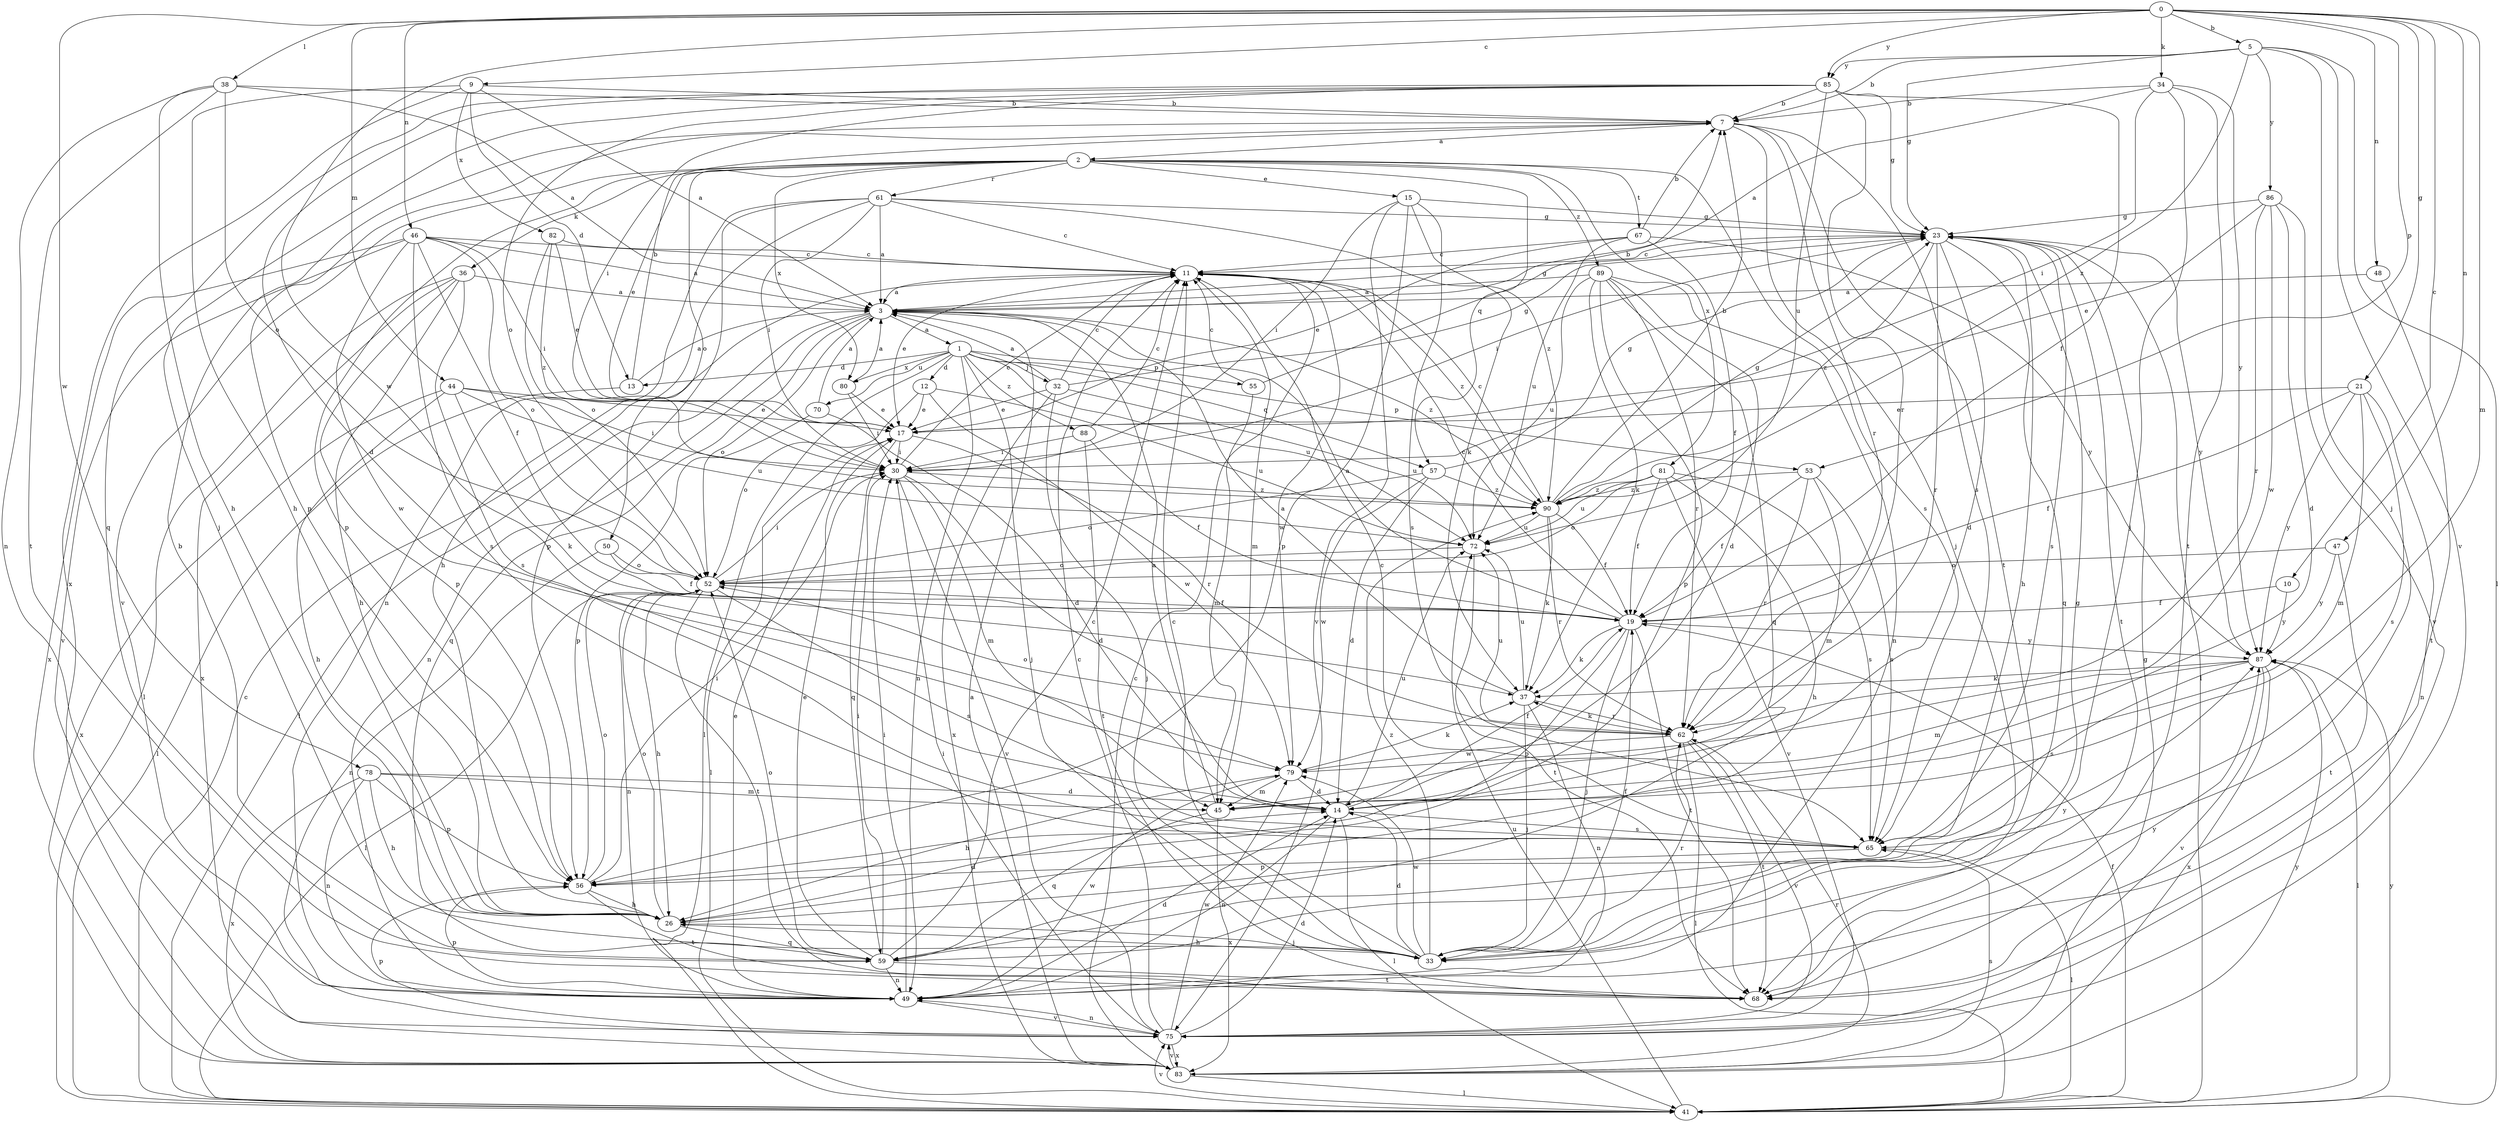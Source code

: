 strict digraph  {
0;
1;
2;
3;
5;
7;
9;
10;
11;
12;
13;
14;
15;
17;
19;
21;
23;
26;
30;
32;
33;
34;
36;
37;
38;
41;
44;
45;
46;
47;
48;
49;
50;
52;
53;
55;
56;
57;
59;
61;
62;
65;
67;
68;
70;
72;
75;
78;
79;
80;
81;
82;
83;
85;
86;
87;
88;
89;
90;
0 -> 5  [label=b];
0 -> 9  [label=c];
0 -> 10  [label=c];
0 -> 21  [label=g];
0 -> 34  [label=k];
0 -> 38  [label=l];
0 -> 44  [label=m];
0 -> 45  [label=m];
0 -> 46  [label=n];
0 -> 47  [label=n];
0 -> 48  [label=n];
0 -> 53  [label=p];
0 -> 78  [label=w];
0 -> 79  [label=w];
0 -> 85  [label=y];
1 -> 12  [label=d];
1 -> 13  [label=d];
1 -> 32  [label=j];
1 -> 33  [label=j];
1 -> 41  [label=l];
1 -> 49  [label=n];
1 -> 53  [label=p];
1 -> 55  [label=p];
1 -> 57  [label=q];
1 -> 70  [label=u];
1 -> 72  [label=u];
1 -> 80  [label=x];
1 -> 88  [label=z];
2 -> 15  [label=e];
2 -> 17  [label=e];
2 -> 36  [label=k];
2 -> 50  [label=o];
2 -> 56  [label=p];
2 -> 57  [label=q];
2 -> 61  [label=r];
2 -> 65  [label=s];
2 -> 67  [label=t];
2 -> 75  [label=v];
2 -> 80  [label=x];
2 -> 81  [label=x];
2 -> 89  [label=z];
3 -> 1  [label=a];
3 -> 23  [label=g];
3 -> 41  [label=l];
3 -> 49  [label=n];
3 -> 52  [label=o];
3 -> 59  [label=q];
3 -> 90  [label=z];
5 -> 7  [label=b];
5 -> 23  [label=g];
5 -> 33  [label=j];
5 -> 41  [label=l];
5 -> 75  [label=v];
5 -> 85  [label=y];
5 -> 86  [label=y];
5 -> 90  [label=z];
7 -> 2  [label=a];
7 -> 33  [label=j];
7 -> 56  [label=p];
7 -> 62  [label=r];
7 -> 65  [label=s];
7 -> 68  [label=t];
9 -> 3  [label=a];
9 -> 7  [label=b];
9 -> 13  [label=d];
9 -> 26  [label=h];
9 -> 82  [label=x];
9 -> 83  [label=x];
10 -> 19  [label=f];
10 -> 87  [label=y];
11 -> 3  [label=a];
11 -> 17  [label=e];
11 -> 45  [label=m];
11 -> 79  [label=w];
11 -> 90  [label=z];
12 -> 17  [label=e];
12 -> 52  [label=o];
12 -> 72  [label=u];
12 -> 79  [label=w];
13 -> 3  [label=a];
13 -> 7  [label=b];
13 -> 41  [label=l];
14 -> 19  [label=f];
14 -> 41  [label=l];
14 -> 49  [label=n];
14 -> 65  [label=s];
14 -> 72  [label=u];
15 -> 23  [label=g];
15 -> 30  [label=i];
15 -> 37  [label=k];
15 -> 56  [label=p];
15 -> 65  [label=s];
15 -> 75  [label=v];
17 -> 30  [label=i];
17 -> 41  [label=l];
17 -> 59  [label=q];
17 -> 62  [label=r];
19 -> 3  [label=a];
19 -> 11  [label=c];
19 -> 33  [label=j];
19 -> 37  [label=k];
19 -> 56  [label=p];
19 -> 68  [label=t];
19 -> 87  [label=y];
21 -> 17  [label=e];
21 -> 19  [label=f];
21 -> 45  [label=m];
21 -> 49  [label=n];
21 -> 65  [label=s];
21 -> 87  [label=y];
23 -> 11  [label=c];
23 -> 14  [label=d];
23 -> 26  [label=h];
23 -> 30  [label=i];
23 -> 41  [label=l];
23 -> 59  [label=q];
23 -> 62  [label=r];
23 -> 65  [label=s];
23 -> 68  [label=t];
23 -> 87  [label=y];
23 -> 90  [label=z];
26 -> 14  [label=d];
26 -> 33  [label=j];
26 -> 52  [label=o];
26 -> 59  [label=q];
30 -> 11  [label=c];
30 -> 14  [label=d];
30 -> 45  [label=m];
30 -> 75  [label=v];
30 -> 90  [label=z];
32 -> 3  [label=a];
32 -> 11  [label=c];
32 -> 17  [label=e];
32 -> 23  [label=g];
32 -> 33  [label=j];
32 -> 72  [label=u];
32 -> 83  [label=x];
33 -> 11  [label=c];
33 -> 14  [label=d];
33 -> 19  [label=f];
33 -> 23  [label=g];
33 -> 26  [label=h];
33 -> 62  [label=r];
33 -> 79  [label=w];
33 -> 90  [label=z];
34 -> 3  [label=a];
34 -> 7  [label=b];
34 -> 30  [label=i];
34 -> 33  [label=j];
34 -> 68  [label=t];
34 -> 87  [label=y];
36 -> 3  [label=a];
36 -> 26  [label=h];
36 -> 41  [label=l];
36 -> 56  [label=p];
36 -> 65  [label=s];
36 -> 83  [label=x];
37 -> 3  [label=a];
37 -> 33  [label=j];
37 -> 49  [label=n];
37 -> 62  [label=r];
37 -> 72  [label=u];
38 -> 3  [label=a];
38 -> 7  [label=b];
38 -> 26  [label=h];
38 -> 49  [label=n];
38 -> 52  [label=o];
38 -> 68  [label=t];
41 -> 11  [label=c];
41 -> 19  [label=f];
41 -> 72  [label=u];
41 -> 75  [label=v];
41 -> 87  [label=y];
44 -> 17  [label=e];
44 -> 26  [label=h];
44 -> 30  [label=i];
44 -> 37  [label=k];
44 -> 72  [label=u];
44 -> 83  [label=x];
45 -> 3  [label=a];
45 -> 59  [label=q];
45 -> 83  [label=x];
46 -> 3  [label=a];
46 -> 11  [label=c];
46 -> 19  [label=f];
46 -> 30  [label=i];
46 -> 52  [label=o];
46 -> 65  [label=s];
46 -> 75  [label=v];
46 -> 79  [label=w];
46 -> 83  [label=x];
47 -> 52  [label=o];
47 -> 68  [label=t];
47 -> 87  [label=y];
48 -> 3  [label=a];
48 -> 68  [label=t];
49 -> 14  [label=d];
49 -> 17  [label=e];
49 -> 30  [label=i];
49 -> 56  [label=p];
49 -> 75  [label=v];
49 -> 79  [label=w];
50 -> 19  [label=f];
50 -> 49  [label=n];
50 -> 52  [label=o];
52 -> 19  [label=f];
52 -> 26  [label=h];
52 -> 30  [label=i];
52 -> 41  [label=l];
52 -> 49  [label=n];
52 -> 65  [label=s];
52 -> 68  [label=t];
53 -> 19  [label=f];
53 -> 45  [label=m];
53 -> 62  [label=r];
53 -> 65  [label=s];
53 -> 90  [label=z];
55 -> 7  [label=b];
55 -> 11  [label=c];
55 -> 45  [label=m];
56 -> 26  [label=h];
56 -> 30  [label=i];
56 -> 52  [label=o];
56 -> 68  [label=t];
57 -> 14  [label=d];
57 -> 23  [label=g];
57 -> 52  [label=o];
57 -> 79  [label=w];
57 -> 90  [label=z];
59 -> 7  [label=b];
59 -> 11  [label=c];
59 -> 17  [label=e];
59 -> 30  [label=i];
59 -> 49  [label=n];
59 -> 52  [label=o];
59 -> 68  [label=t];
59 -> 87  [label=y];
61 -> 3  [label=a];
61 -> 11  [label=c];
61 -> 23  [label=g];
61 -> 26  [label=h];
61 -> 30  [label=i];
61 -> 49  [label=n];
61 -> 56  [label=p];
61 -> 90  [label=z];
62 -> 37  [label=k];
62 -> 41  [label=l];
62 -> 52  [label=o];
62 -> 68  [label=t];
62 -> 72  [label=u];
62 -> 75  [label=v];
62 -> 79  [label=w];
65 -> 11  [label=c];
65 -> 41  [label=l];
65 -> 56  [label=p];
67 -> 7  [label=b];
67 -> 11  [label=c];
67 -> 17  [label=e];
67 -> 19  [label=f];
67 -> 72  [label=u];
67 -> 87  [label=y];
68 -> 87  [label=y];
70 -> 3  [label=a];
70 -> 14  [label=d];
70 -> 56  [label=p];
72 -> 52  [label=o];
72 -> 68  [label=t];
75 -> 11  [label=c];
75 -> 14  [label=d];
75 -> 30  [label=i];
75 -> 49  [label=n];
75 -> 56  [label=p];
75 -> 79  [label=w];
75 -> 83  [label=x];
78 -> 14  [label=d];
78 -> 26  [label=h];
78 -> 45  [label=m];
78 -> 49  [label=n];
78 -> 56  [label=p];
78 -> 83  [label=x];
79 -> 14  [label=d];
79 -> 26  [label=h];
79 -> 37  [label=k];
79 -> 45  [label=m];
80 -> 3  [label=a];
80 -> 17  [label=e];
80 -> 30  [label=i];
81 -> 19  [label=f];
81 -> 26  [label=h];
81 -> 52  [label=o];
81 -> 65  [label=s];
81 -> 72  [label=u];
81 -> 75  [label=v];
81 -> 90  [label=z];
82 -> 11  [label=c];
82 -> 17  [label=e];
82 -> 52  [label=o];
82 -> 90  [label=z];
83 -> 3  [label=a];
83 -> 11  [label=c];
83 -> 23  [label=g];
83 -> 41  [label=l];
83 -> 62  [label=r];
83 -> 65  [label=s];
83 -> 75  [label=v];
83 -> 87  [label=y];
85 -> 7  [label=b];
85 -> 14  [label=d];
85 -> 19  [label=f];
85 -> 23  [label=g];
85 -> 30  [label=i];
85 -> 33  [label=j];
85 -> 52  [label=o];
85 -> 59  [label=q];
85 -> 62  [label=r];
85 -> 72  [label=u];
86 -> 14  [label=d];
86 -> 17  [label=e];
86 -> 23  [label=g];
86 -> 62  [label=r];
86 -> 75  [label=v];
86 -> 79  [label=w];
87 -> 37  [label=k];
87 -> 41  [label=l];
87 -> 45  [label=m];
87 -> 65  [label=s];
87 -> 75  [label=v];
87 -> 83  [label=x];
88 -> 11  [label=c];
88 -> 19  [label=f];
88 -> 30  [label=i];
88 -> 68  [label=t];
89 -> 3  [label=a];
89 -> 14  [label=d];
89 -> 37  [label=k];
89 -> 49  [label=n];
89 -> 56  [label=p];
89 -> 59  [label=q];
89 -> 62  [label=r];
89 -> 72  [label=u];
90 -> 7  [label=b];
90 -> 11  [label=c];
90 -> 19  [label=f];
90 -> 23  [label=g];
90 -> 37  [label=k];
90 -> 62  [label=r];
90 -> 72  [label=u];
}
